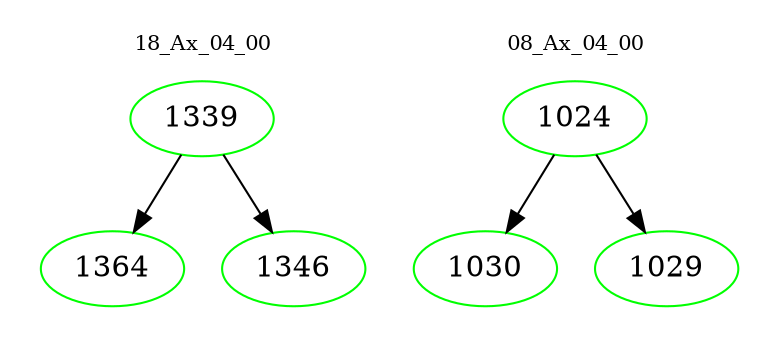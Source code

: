 digraph{
subgraph cluster_0 {
color = white
label = "18_Ax_04_00";
fontsize=10;
T0_1339 [label="1339", color="green"]
T0_1339 -> T0_1364 [color="black"]
T0_1364 [label="1364", color="green"]
T0_1339 -> T0_1346 [color="black"]
T0_1346 [label="1346", color="green"]
}
subgraph cluster_1 {
color = white
label = "08_Ax_04_00";
fontsize=10;
T1_1024 [label="1024", color="green"]
T1_1024 -> T1_1030 [color="black"]
T1_1030 [label="1030", color="green"]
T1_1024 -> T1_1029 [color="black"]
T1_1029 [label="1029", color="green"]
}
}
